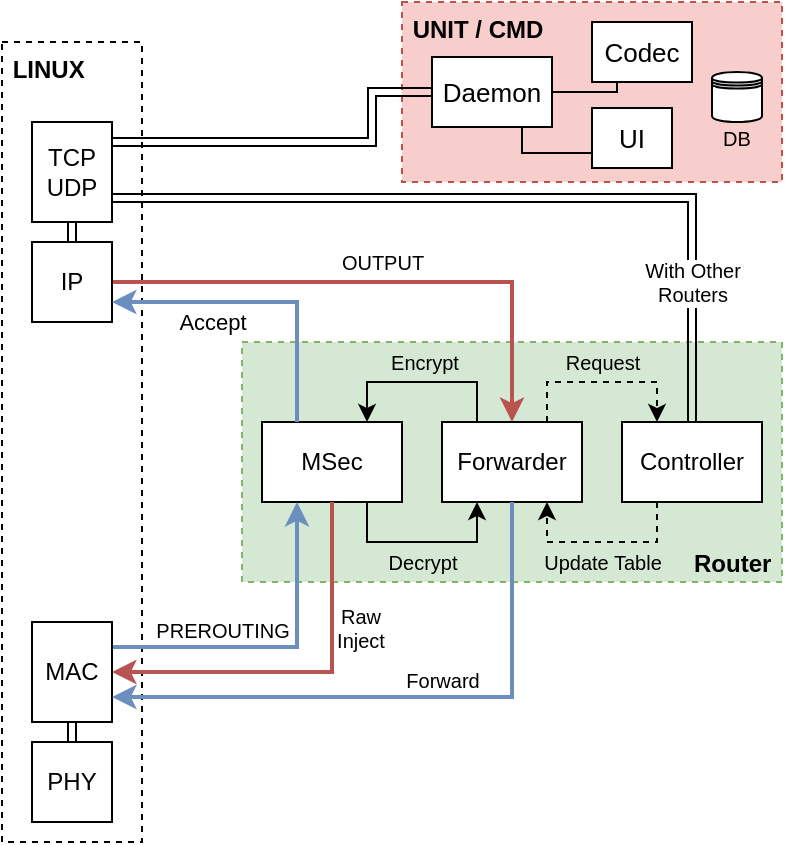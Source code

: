 <mxfile version="13.7.9" type="device"><diagram id="5V9IpJG2Mq7XQ7FDajJJ" name="Page-1"><mxGraphModel dx="650" dy="467" grid="0" gridSize="10" guides="1" tooltips="1" connect="1" arrows="1" fold="1" page="1" pageScale="1" pageWidth="850" pageHeight="1100" math="0" shadow="0"><root><mxCell id="0"/><mxCell id="1" parent="0"/><mxCell id="uyIm-p0YDJLJDPI5Q0Kb-1" value="&amp;nbsp;UNIT / CMD" style="rounded=0;whiteSpace=wrap;html=1;fillColor=#f8cecc;strokeColor=#b85450;verticalAlign=top;align=left;dashed=1;fontStyle=1;fontSize=12;" vertex="1" parent="1"><mxGeometry x="505" y="110" width="190" height="90" as="geometry"/></mxCell><mxCell id="uyIm-p0YDJLJDPI5Q0Kb-51" value="&amp;nbsp;LINUX" style="rounded=0;whiteSpace=wrap;html=1;dashed=1;labelBackgroundColor=#ffffff;fontSize=12;fontColor=#000000;align=left;verticalAlign=top;fontStyle=1" vertex="1" parent="1"><mxGeometry x="305" y="130" width="70" height="400" as="geometry"/></mxCell><mxCell id="uyIm-p0YDJLJDPI5Q0Kb-38" value="" style="group;fontSize=12;" vertex="1" connectable="0" parent="1"><mxGeometry x="425" y="280" width="270" height="120" as="geometry"/></mxCell><mxCell id="uyIm-p0YDJLJDPI5Q0Kb-23" value="&lt;font size=&quot;1&quot;&gt;&lt;b style=&quot;font-size: 12px&quot;&gt;Router&amp;nbsp;&lt;/b&gt;&lt;/font&gt;" style="rounded=0;whiteSpace=wrap;html=1;labelBackgroundColor=none;dashed=1;allowArrows=0;connectable=0;fillColor=#d5e8d4;strokeColor=#82b366;align=right;verticalAlign=bottom;" vertex="1" parent="uyIm-p0YDJLJDPI5Q0Kb-38"><mxGeometry width="270" height="120" as="geometry"/></mxCell><mxCell id="uyIm-p0YDJLJDPI5Q0Kb-24" value="MSec" style="rounded=0;whiteSpace=wrap;html=1;" vertex="1" parent="uyIm-p0YDJLJDPI5Q0Kb-38"><mxGeometry x="10" y="40" width="70" height="40" as="geometry"/></mxCell><mxCell id="uyIm-p0YDJLJDPI5Q0Kb-30" style="edgeStyle=orthogonalEdgeStyle;rounded=0;orthogonalLoop=1;jettySize=auto;html=1;exitX=0.25;exitY=0;exitDx=0;exitDy=0;entryX=0.75;entryY=0;entryDx=0;entryDy=0;startArrow=none;startFill=0;endArrow=classic;endFill=1;fontColor=#FFD966;" edge="1" parent="uyIm-p0YDJLJDPI5Q0Kb-38" source="uyIm-p0YDJLJDPI5Q0Kb-25" target="uyIm-p0YDJLJDPI5Q0Kb-24"><mxGeometry relative="1" as="geometry"/></mxCell><mxCell id="uyIm-p0YDJLJDPI5Q0Kb-31" value="&lt;font style=&quot;font-size: 10px;&quot;&gt;Encrypt&lt;/font&gt;" style="edgeLabel;html=1;align=center;verticalAlign=middle;resizable=0;points=[];labelBackgroundColor=none;fontSize=10;" vertex="1" connectable="0" parent="uyIm-p0YDJLJDPI5Q0Kb-30"><mxGeometry x="-0.29" y="3" relative="1" as="geometry"><mxPoint x="-13.69" y="-13.03" as="offset"/></mxGeometry></mxCell><mxCell id="uyIm-p0YDJLJDPI5Q0Kb-25" value="Forwarder" style="rounded=0;whiteSpace=wrap;html=1;" vertex="1" parent="uyIm-p0YDJLJDPI5Q0Kb-38"><mxGeometry x="100" y="40" width="70" height="40" as="geometry"/></mxCell><mxCell id="uyIm-p0YDJLJDPI5Q0Kb-32" style="edgeStyle=orthogonalEdgeStyle;rounded=0;orthogonalLoop=1;jettySize=auto;html=1;exitX=0.75;exitY=1;exitDx=0;exitDy=0;entryX=0.25;entryY=1;entryDx=0;entryDy=0;startArrow=none;startFill=0;endArrow=classic;endFill=1;fontColor=#FFD966;" edge="1" parent="uyIm-p0YDJLJDPI5Q0Kb-38" source="uyIm-p0YDJLJDPI5Q0Kb-24" target="uyIm-p0YDJLJDPI5Q0Kb-25"><mxGeometry relative="1" as="geometry"/></mxCell><mxCell id="uyIm-p0YDJLJDPI5Q0Kb-33" value="&lt;font color=&quot;#000000&quot; style=&quot;font-size: 10px;&quot;&gt;Decrypt&lt;/font&gt;" style="edgeLabel;html=1;align=center;verticalAlign=middle;resizable=0;points=[];fontColor=#FFD966;labelBackgroundColor=none;fontSize=10;" vertex="1" connectable="0" parent="uyIm-p0YDJLJDPI5Q0Kb-32"><mxGeometry x="-0.203" y="-2" relative="1" as="geometry"><mxPoint x="9.55" y="8.03" as="offset"/></mxGeometry></mxCell><mxCell id="uyIm-p0YDJLJDPI5Q0Kb-36" style="edgeStyle=orthogonalEdgeStyle;rounded=0;orthogonalLoop=1;jettySize=auto;html=1;exitX=0.25;exitY=1;exitDx=0;exitDy=0;entryX=0.75;entryY=1;entryDx=0;entryDy=0;startArrow=none;startFill=0;endArrow=classic;endFill=1;fontColor=#000000;dashed=1;" edge="1" parent="uyIm-p0YDJLJDPI5Q0Kb-38" source="uyIm-p0YDJLJDPI5Q0Kb-26" target="uyIm-p0YDJLJDPI5Q0Kb-25"><mxGeometry relative="1" as="geometry"/></mxCell><mxCell id="uyIm-p0YDJLJDPI5Q0Kb-37" value="Update Table" style="edgeLabel;html=1;align=center;verticalAlign=middle;resizable=0;points=[];fontColor=#000000;labelBackgroundColor=none;fontSize=10;" vertex="1" connectable="0" parent="uyIm-p0YDJLJDPI5Q0Kb-36"><mxGeometry x="0.254" relative="1" as="geometry"><mxPoint x="11.83" y="10.03" as="offset"/></mxGeometry></mxCell><mxCell id="uyIm-p0YDJLJDPI5Q0Kb-26" value="Controller" style="rounded=0;whiteSpace=wrap;html=1;" vertex="1" parent="uyIm-p0YDJLJDPI5Q0Kb-38"><mxGeometry x="190" y="40" width="70" height="40" as="geometry"/></mxCell><mxCell id="uyIm-p0YDJLJDPI5Q0Kb-34" style="edgeStyle=orthogonalEdgeStyle;rounded=0;orthogonalLoop=1;jettySize=auto;html=1;exitX=0.75;exitY=0;exitDx=0;exitDy=0;entryX=0.25;entryY=0;entryDx=0;entryDy=0;startArrow=none;startFill=0;endArrow=classic;endFill=1;fontColor=#FFD966;dashed=1;" edge="1" parent="uyIm-p0YDJLJDPI5Q0Kb-38" source="uyIm-p0YDJLJDPI5Q0Kb-25" target="uyIm-p0YDJLJDPI5Q0Kb-26"><mxGeometry relative="1" as="geometry"/></mxCell><mxCell id="uyIm-p0YDJLJDPI5Q0Kb-35" value="Request" style="edgeLabel;html=1;align=center;verticalAlign=middle;resizable=0;points=[];labelBackgroundColor=none;fontSize=10;" vertex="1" connectable="0" parent="uyIm-p0YDJLJDPI5Q0Kb-34"><mxGeometry x="-0.196" y="-1" relative="1" as="geometry"><mxPoint x="9.55" y="-11.03" as="offset"/></mxGeometry></mxCell><mxCell id="uyIm-p0YDJLJDPI5Q0Kb-41" style="edgeStyle=orthogonalEdgeStyle;rounded=0;orthogonalLoop=1;jettySize=auto;html=1;exitX=0;exitY=0.5;exitDx=0;exitDy=0;startArrow=classic;startFill=1;endArrow=classic;endFill=1;fontSize=10;fontColor=#000000;shape=link;" edge="1" parent="1" source="uyIm-p0YDJLJDPI5Q0Kb-52"><mxGeometry relative="1" as="geometry"><mxPoint x="360" y="180" as="targetPoint"/><Array as="points"><mxPoint x="490" y="155"/><mxPoint x="490" y="180"/></Array></mxGeometry></mxCell><mxCell id="uyIm-p0YDJLJDPI5Q0Kb-44" style="edgeStyle=orthogonalEdgeStyle;rounded=0;orthogonalLoop=1;jettySize=auto;html=1;exitX=0.5;exitY=1;exitDx=0;exitDy=0;entryX=0.5;entryY=0;entryDx=0;entryDy=0;startArrow=classic;startFill=1;endArrow=classic;endFill=1;fontSize=10;fontColor=#000000;shape=link;" edge="1" parent="1" source="uyIm-p0YDJLJDPI5Q0Kb-2" target="uyIm-p0YDJLJDPI5Q0Kb-3"><mxGeometry relative="1" as="geometry"/></mxCell><mxCell id="uyIm-p0YDJLJDPI5Q0Kb-2" value="TCP&lt;br&gt;UDP" style="rounded=0;whiteSpace=wrap;html=1;" vertex="1" parent="1"><mxGeometry x="320" y="170" width="40" height="50" as="geometry"/></mxCell><mxCell id="uyIm-p0YDJLJDPI5Q0Kb-8" style="edgeStyle=orthogonalEdgeStyle;rounded=0;orthogonalLoop=1;jettySize=auto;html=1;exitX=1;exitY=0.5;exitDx=0;exitDy=0;entryX=0.5;entryY=0;entryDx=0;entryDy=0;fillColor=#f8cecc;strokeColor=#b85450;endArrow=classic;endFill=1;strokeWidth=2;" edge="1" parent="1" source="uyIm-p0YDJLJDPI5Q0Kb-3" target="uyIm-p0YDJLJDPI5Q0Kb-25"><mxGeometry relative="1" as="geometry"><Array as="points"><mxPoint x="560" y="250"/></Array></mxGeometry></mxCell><mxCell id="uyIm-p0YDJLJDPI5Q0Kb-9" value="OUTPUT" style="edgeLabel;html=1;align=center;verticalAlign=middle;resizable=0;points=[];labelBackgroundColor=#ffffff;fontSize=10;" vertex="1" connectable="0" parent="uyIm-p0YDJLJDPI5Q0Kb-8"><mxGeometry x="0.044" y="1" relative="1" as="geometry"><mxPoint x="-6.21" y="-8.97" as="offset"/></mxGeometry></mxCell><mxCell id="uyIm-p0YDJLJDPI5Q0Kb-3" value="IP" style="rounded=0;whiteSpace=wrap;html=1;" vertex="1" parent="1"><mxGeometry x="320" y="230" width="40" height="40" as="geometry"/></mxCell><mxCell id="uyIm-p0YDJLJDPI5Q0Kb-10" style="edgeStyle=orthogonalEdgeStyle;rounded=0;orthogonalLoop=1;jettySize=auto;html=1;exitX=0.5;exitY=1;exitDx=0;exitDy=0;entryX=1;entryY=0.5;entryDx=0;entryDy=0;fillColor=#f8cecc;strokeColor=#b85450;strokeWidth=2;" edge="1" parent="1" source="uyIm-p0YDJLJDPI5Q0Kb-24" target="uyIm-p0YDJLJDPI5Q0Kb-5"><mxGeometry relative="1" as="geometry"/></mxCell><mxCell id="uyIm-p0YDJLJDPI5Q0Kb-11" value="Raw&lt;br style=&quot;font-size: 10px;&quot;&gt;Inject" style="edgeLabel;html=1;align=center;verticalAlign=middle;resizable=0;points=[];labelBackgroundColor=#ffffff;fontSize=10;" vertex="1" connectable="0" parent="uyIm-p0YDJLJDPI5Q0Kb-10"><mxGeometry x="-0.476" y="-23" relative="1" as="geometry"><mxPoint x="37" y="11.97" as="offset"/></mxGeometry></mxCell><mxCell id="uyIm-p0YDJLJDPI5Q0Kb-17" style="edgeStyle=orthogonalEdgeStyle;rounded=0;orthogonalLoop=1;jettySize=auto;html=1;exitX=0.25;exitY=0;exitDx=0;exitDy=0;entryX=1;entryY=0.75;entryDx=0;entryDy=0;fillColor=#dae8fc;strokeColor=#6c8ebf;strokeWidth=2;" edge="1" parent="1" source="uyIm-p0YDJLJDPI5Q0Kb-24" target="uyIm-p0YDJLJDPI5Q0Kb-3"><mxGeometry relative="1" as="geometry"/></mxCell><mxCell id="uyIm-p0YDJLJDPI5Q0Kb-18" value="Accept" style="edgeLabel;html=1;align=center;verticalAlign=middle;resizable=0;points=[];labelBackgroundColor=#ffffff;" vertex="1" connectable="0" parent="uyIm-p0YDJLJDPI5Q0Kb-17"><mxGeometry x="-0.799" y="-1" relative="1" as="geometry"><mxPoint x="-43.5" y="-34.83" as="offset"/></mxGeometry></mxCell><mxCell id="uyIm-p0YDJLJDPI5Q0Kb-15" style="edgeStyle=orthogonalEdgeStyle;rounded=0;orthogonalLoop=1;jettySize=auto;html=1;exitX=1;exitY=0.25;exitDx=0;exitDy=0;entryX=0.25;entryY=1;entryDx=0;entryDy=0;fillColor=#dae8fc;strokeColor=#6c8ebf;endArrow=classic;endFill=1;strokeWidth=2;" edge="1" parent="1" source="uyIm-p0YDJLJDPI5Q0Kb-5" target="uyIm-p0YDJLJDPI5Q0Kb-24"><mxGeometry relative="1" as="geometry"/></mxCell><mxCell id="uyIm-p0YDJLJDPI5Q0Kb-16" value="PREROUTING" style="edgeLabel;html=1;align=center;verticalAlign=middle;resizable=0;points=[];labelBackgroundColor=#ffffff;fontSize=10;" vertex="1" connectable="0" parent="uyIm-p0YDJLJDPI5Q0Kb-15"><mxGeometry x="-0.107" y="-1" relative="1" as="geometry"><mxPoint x="-18.97" y="-9.51" as="offset"/></mxGeometry></mxCell><mxCell id="uyIm-p0YDJLJDPI5Q0Kb-45" style="edgeStyle=orthogonalEdgeStyle;shape=link;rounded=0;orthogonalLoop=1;jettySize=auto;html=1;exitX=0.5;exitY=1;exitDx=0;exitDy=0;entryX=0.5;entryY=0;entryDx=0;entryDy=0;startArrow=classic;startFill=1;endArrow=classic;endFill=1;fontSize=10;fontColor=#000000;" edge="1" parent="1" source="uyIm-p0YDJLJDPI5Q0Kb-5" target="uyIm-p0YDJLJDPI5Q0Kb-6"><mxGeometry relative="1" as="geometry"/></mxCell><mxCell id="uyIm-p0YDJLJDPI5Q0Kb-5" value="MAC" style="rounded=0;whiteSpace=wrap;html=1;" vertex="1" parent="1"><mxGeometry x="320" y="420" width="40" height="50" as="geometry"/></mxCell><mxCell id="uyIm-p0YDJLJDPI5Q0Kb-6" value="PHY" style="rounded=0;whiteSpace=wrap;html=1;" vertex="1" parent="1"><mxGeometry x="320" y="480" width="40" height="40" as="geometry"/></mxCell><mxCell id="uyIm-p0YDJLJDPI5Q0Kb-39" style="edgeStyle=orthogonalEdgeStyle;rounded=0;orthogonalLoop=1;jettySize=auto;html=1;exitX=0.5;exitY=1;exitDx=0;exitDy=0;entryX=1;entryY=0.75;entryDx=0;entryDy=0;startArrow=none;startFill=0;endArrow=classic;endFill=1;fontSize=10;fontColor=#000000;fillColor=#dae8fc;strokeColor=#6c8ebf;strokeWidth=2;" edge="1" parent="1" source="uyIm-p0YDJLJDPI5Q0Kb-25" target="uyIm-p0YDJLJDPI5Q0Kb-5"><mxGeometry relative="1" as="geometry"/></mxCell><mxCell id="uyIm-p0YDJLJDPI5Q0Kb-40" value="Forward" style="edgeLabel;html=1;align=center;verticalAlign=middle;resizable=0;points=[];fontSize=10;fontColor=#000000;" vertex="1" connectable="0" parent="uyIm-p0YDJLJDPI5Q0Kb-39"><mxGeometry x="-0.475" y="-2" relative="1" as="geometry"><mxPoint x="-33" y="10.83" as="offset"/></mxGeometry></mxCell><mxCell id="uyIm-p0YDJLJDPI5Q0Kb-47" style="edgeStyle=orthogonalEdgeStyle;rounded=0;jumpStyle=none;orthogonalLoop=1;jettySize=auto;html=1;exitX=0.5;exitY=0;exitDx=0;exitDy=0;startArrow=classic;startFill=1;endArrow=classic;endFill=1;strokeWidth=1;fontSize=10;fontColor=#000000;shape=link;entryX=1;entryY=0.75;entryDx=0;entryDy=0;" edge="1" parent="1" source="uyIm-p0YDJLJDPI5Q0Kb-26" target="uyIm-p0YDJLJDPI5Q0Kb-2"><mxGeometry relative="1" as="geometry"><mxPoint x="360" y="195" as="targetPoint"/><Array as="points"><mxPoint x="650" y="208"/><mxPoint x="360" y="208"/></Array></mxGeometry></mxCell><mxCell id="uyIm-p0YDJLJDPI5Q0Kb-48" value="With Other&lt;br&gt;Routers" style="edgeLabel;html=1;align=center;verticalAlign=middle;resizable=0;points=[];fontSize=10;fontColor=#000000;" vertex="1" connectable="0" parent="uyIm-p0YDJLJDPI5Q0Kb-47"><mxGeometry x="0.145" relative="1" as="geometry"><mxPoint x="118.38" y="41.97" as="offset"/></mxGeometry></mxCell><mxCell id="uyIm-p0YDJLJDPI5Q0Kb-52" value="Daemon" style="rounded=0;whiteSpace=wrap;html=1;labelBackgroundColor=#ffffff;fontSize=13;fontColor=#000000;align=center;" vertex="1" parent="1"><mxGeometry x="520" y="137.5" width="60" height="35" as="geometry"/></mxCell><mxCell id="uyIm-p0YDJLJDPI5Q0Kb-56" style="edgeStyle=orthogonalEdgeStyle;rounded=0;jumpStyle=none;orthogonalLoop=1;jettySize=auto;html=1;exitX=1;exitY=0.25;exitDx=0;exitDy=0;entryX=0.75;entryY=1;entryDx=0;entryDy=0;startArrow=none;startFill=0;endArrow=none;endFill=0;strokeWidth=1;fontSize=13;fontColor=#000000;" edge="1" parent="1" source="uyIm-p0YDJLJDPI5Q0Kb-53" target="uyIm-p0YDJLJDPI5Q0Kb-52"><mxGeometry relative="1" as="geometry"/></mxCell><mxCell id="uyIm-p0YDJLJDPI5Q0Kb-53" value="UI" style="whiteSpace=wrap;html=1;rounded=0;labelBackgroundColor=#ffffff;fontSize=13;fontColor=#000000;align=center;direction=west;horizontal=1;" vertex="1" parent="1"><mxGeometry x="600" y="163" width="40" height="30" as="geometry"/></mxCell><mxCell id="uyIm-p0YDJLJDPI5Q0Kb-57" style="edgeStyle=orthogonalEdgeStyle;rounded=0;jumpStyle=none;orthogonalLoop=1;jettySize=auto;html=1;exitX=0.75;exitY=0;exitDx=0;exitDy=0;entryX=1;entryY=0.5;entryDx=0;entryDy=0;startArrow=none;startFill=0;endArrow=none;endFill=0;strokeWidth=1;fontSize=13;fontColor=#000000;" edge="1" parent="1" source="uyIm-p0YDJLJDPI5Q0Kb-54" target="uyIm-p0YDJLJDPI5Q0Kb-52"><mxGeometry relative="1" as="geometry"><Array as="points"><mxPoint x="612" y="155"/></Array></mxGeometry></mxCell><mxCell id="uyIm-p0YDJLJDPI5Q0Kb-54" value="Codec" style="whiteSpace=wrap;html=1;rounded=0;labelBackgroundColor=#ffffff;fontSize=13;fontColor=#000000;align=center;direction=west;horizontal=1;" vertex="1" parent="1"><mxGeometry x="600" y="120" width="50" height="30" as="geometry"/></mxCell><mxCell id="uyIm-p0YDJLJDPI5Q0Kb-59" value="&lt;font style=&quot;font-size: 10px&quot;&gt;DB&lt;/font&gt;" style="shape=datastore;whiteSpace=wrap;html=1;rounded=0;labelBackgroundColor=none;fontSize=12;fontColor=#000000;align=center;verticalAlign=middle;labelPosition=center;verticalLabelPosition=bottom;horizontal=1;spacingTop=-10;" vertex="1" parent="1"><mxGeometry x="660" y="145" width="25" height="25" as="geometry"/></mxCell></root></mxGraphModel></diagram></mxfile>